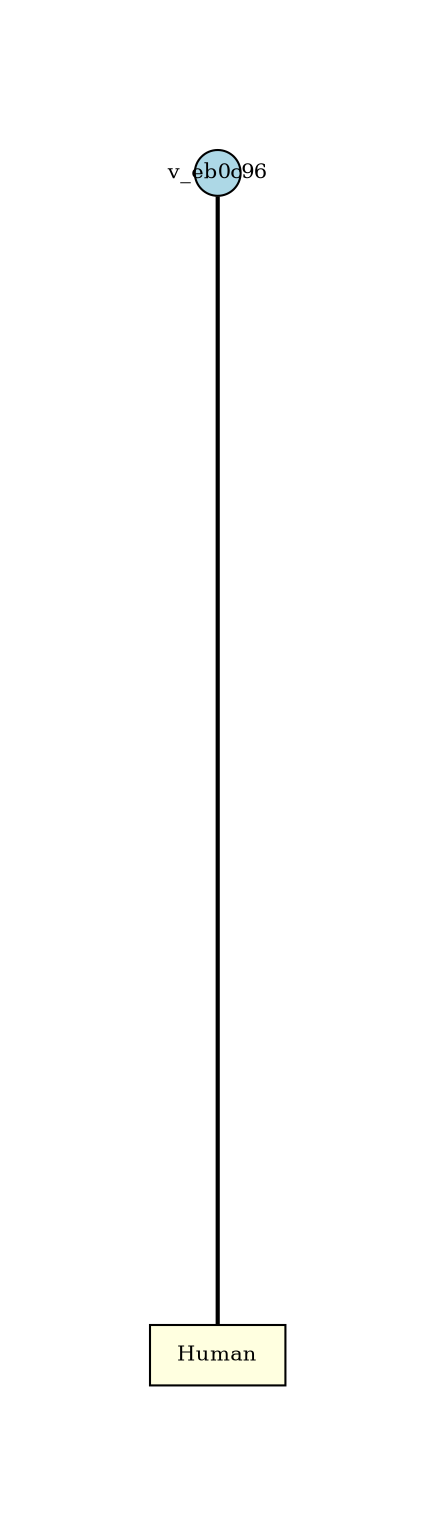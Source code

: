 graph EG {
    // FIXED: Improved spacing parameters for EG diagrams to prevent overlaps
    rankdir=TB;         // Top-to-bottom for natural cut nesting
    overlap=false;      // Prevent overlaps (EG requirement)
    splines=true;       // Enable curved edge routing
    nodesep=3.0;        // Large node separation for visual discrimination
    ranksep=2.5;        // Large rank separation between levels
    margin=0.5;         // Graph margin
    pad="0.5,0.5";      // Additional padding around graph
    sep="+25";          // Minimum separation between elements
    esep="+15";         // Edge separation from nodes
    concentrate=false;  // Prevent edge concentration
    packmode="clust";   // Better cluster packing
    node [shape=circle, width=0.3, height=0.3, fixedsize=true];
    edge [arrowhead=none, minlen=3];  // Minimum edge length for spacing

  
  // Default node styling with proper sizing
  node [shape=circle, style=filled, fillcolor=lightblue, fontsize=10];
  edge [fontsize=9, labeldistance=1.5, labelangle=0];

  v_eb0c9648 [label=v_eb0c96, width=0.30, height=0.30, fixedsize=true];

  e_7731bb34 [label="Human", shape=box, fillcolor=lightyellow, width=0.90, height=0.40, fixedsize=true];
  v_eb0c9648 -- e_7731bb34 [style=bold, penwidth=2, len=1.5];

}